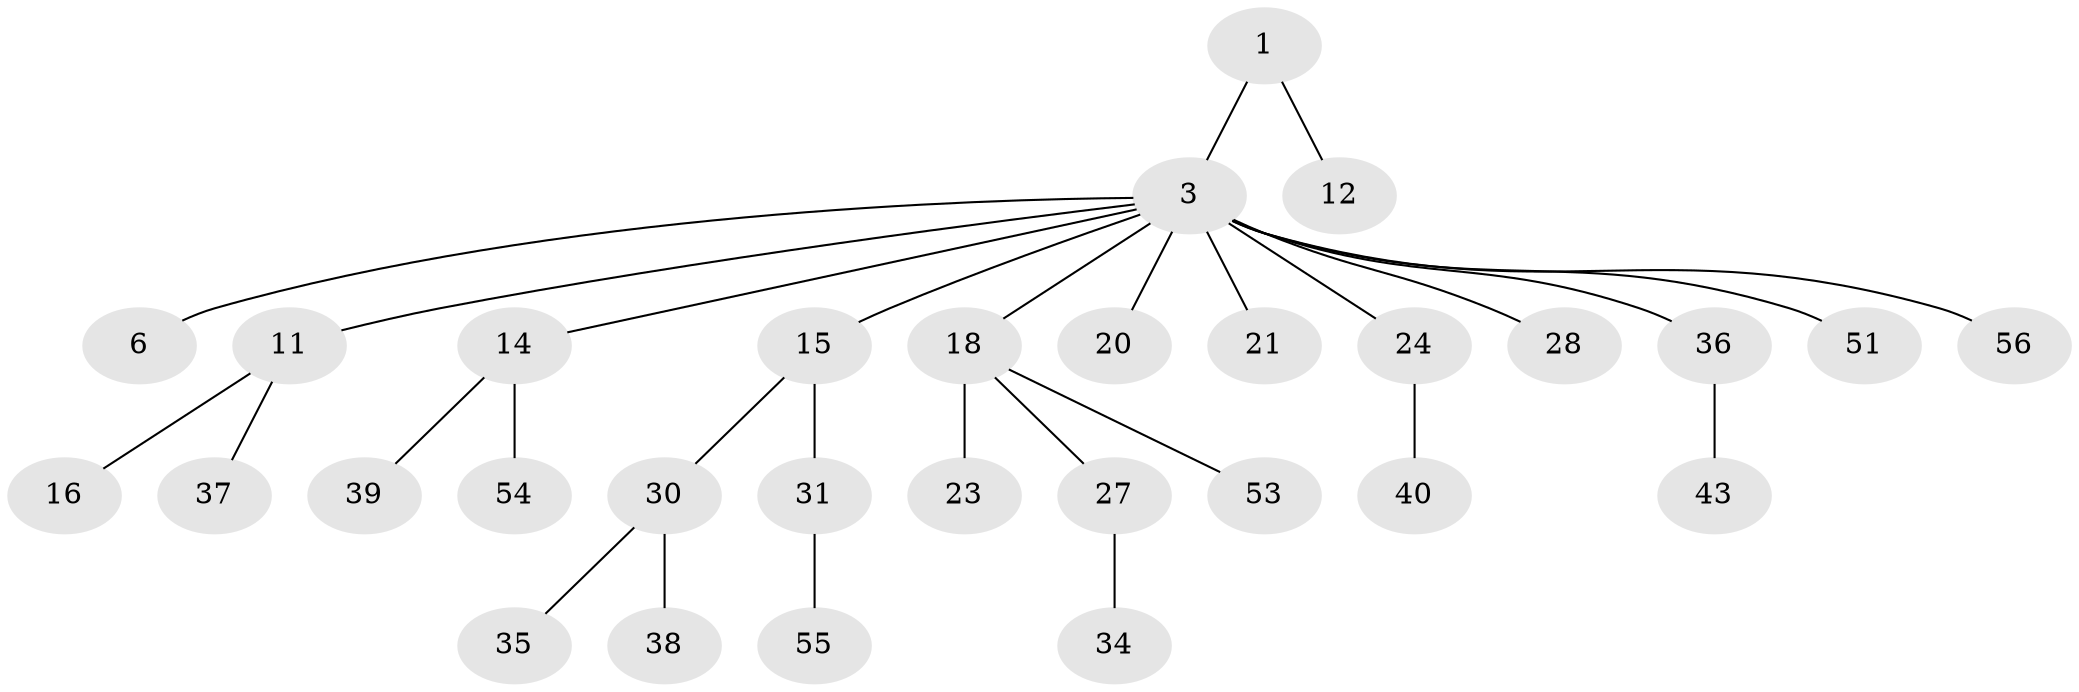 // original degree distribution, {2: 0.35, 4: 0.06666666666666667, 5: 0.03333333333333333, 6: 0.016666666666666666, 7: 0.016666666666666666, 1: 0.4666666666666667, 3: 0.05}
// Generated by graph-tools (version 1.1) at 2025/15/03/09/25 04:15:35]
// undirected, 30 vertices, 29 edges
graph export_dot {
graph [start="1"]
  node [color=gray90,style=filled];
  1 [super="+2"];
  3 [super="+10+4+5"];
  6 [super="+60"];
  11 [super="+26"];
  12;
  14 [super="+25"];
  15 [super="+46"];
  16;
  18;
  20 [super="+47"];
  21 [super="+29"];
  23;
  24 [super="+32"];
  27;
  28;
  30 [super="+33"];
  31;
  34;
  35 [super="+52"];
  36;
  37;
  38 [super="+45"];
  39 [super="+50"];
  40 [super="+44"];
  43;
  51;
  53;
  54;
  55 [super="+57"];
  56;
  1 -- 12;
  1 -- 3;
  3 -- 18;
  3 -- 36;
  3 -- 51;
  3 -- 21;
  3 -- 56;
  3 -- 28;
  3 -- 20;
  3 -- 6;
  3 -- 24;
  3 -- 11;
  3 -- 14;
  3 -- 15;
  11 -- 16;
  11 -- 37;
  14 -- 39;
  14 -- 54;
  15 -- 30;
  15 -- 31;
  18 -- 23;
  18 -- 27;
  18 -- 53;
  24 -- 40;
  27 -- 34;
  30 -- 35;
  30 -- 38;
  31 -- 55;
  36 -- 43;
}
